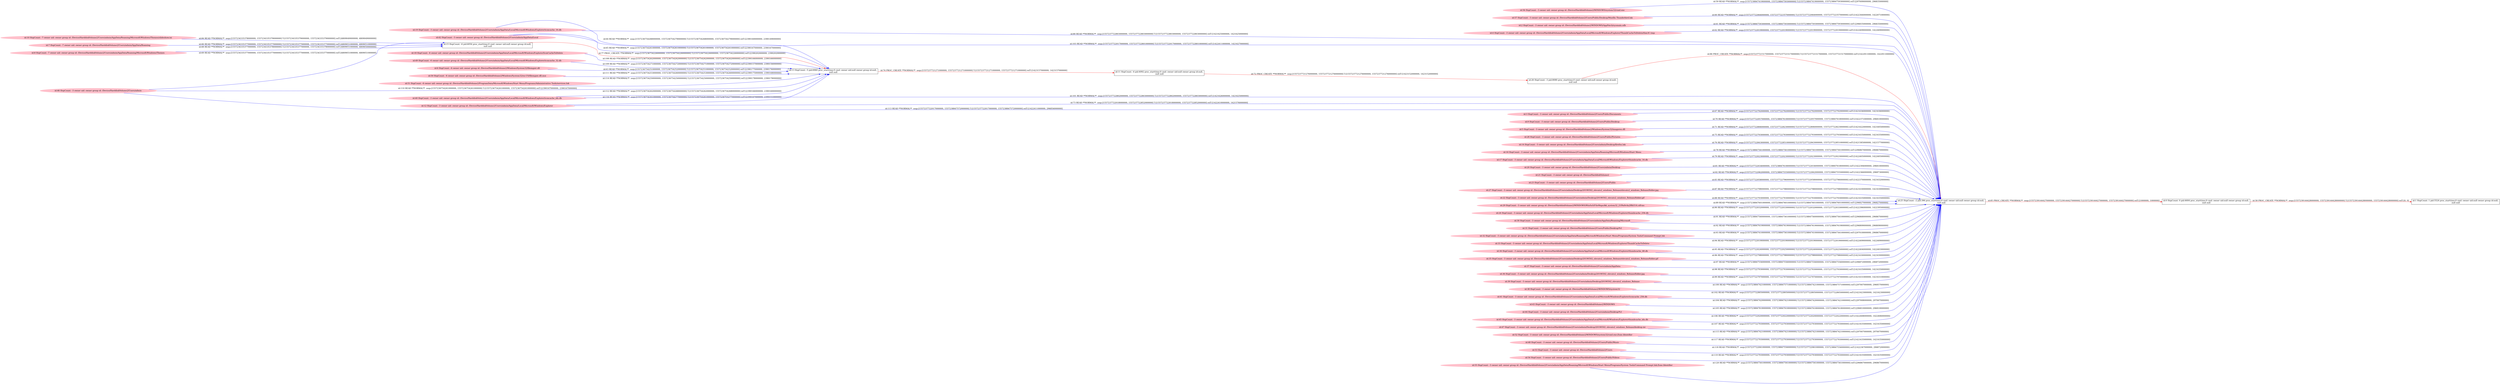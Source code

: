 digraph  {
rankdir=LR
"0"[color=black,label="id:0 HopCount: 0 pid:4604 proc_starttime:0 cmd: owner uid:null owner group id:null,\n null null", shape=box,style=solid];
"1"[color=black,label="id:1 HopCount: 1 pid:5524 proc_starttime:0 cmd: owner uid:null owner group id:null,\n null null", shape=box,style=solid];
"0" -> "1" [id=58,__obj="PROC_CREATE"color=red,label="id:58 PROC_CREATE **NORMAL**  seqs:[1557239144428000000, 1557239144428000000] T:[1557239144428000000, 1557239144428000000] relT:[0, 0]",style=solid];
"56"[color=pink,label="id:56 HopCount: -3 owner uid: owner group id: /Device/HarddiskVolume2/WINDOWS/system32/cmd.exe ", shape=oval,style=filled];
"25"[color=black,label="id:25 HopCount: -2 pid:396 proc_starttime:0 cmd: owner uid:null owner group id:null,\n null null", shape=box,style=solid];
"56" -> "25" [id=59,__obj="READ"color=blue,label="id:59 READ **NORMAL**  seqs:[1557238847419000000, 1557238847593000000] T:[1557238847419000000, 1557238847593000000] relT:[297009000000, 296835000000]",style=solid];
"57"[color=pink,label="id:57 HopCount: -3 owner uid: owner group id: /Device/HarddiskVolume2/Users/Public/Desktop/Mozilla Thunderbird.lnk ", shape=oval,style=filled];
"57" -> "25" [id=60,__obj="READ"color=blue,label="id:60 READ **NORMAL**  seqs:[1557237722064000000, 1557237722357000000] T:[1557237722064000000, 1557237722357000000] relT:[1422364000000, 1422071000000]",style=solid];
"2"[color=pink,label="id:2 HopCount: -3 owner uid: owner group id: /Device/HarddiskVolume2/WINDOWS/AppPatch/sysmain.sdb ", shape=oval,style=filled];
"2" -> "25" [id=61,__obj="READ"color=blue,label="id:61 READ **NORMAL**  seqs:[1557238847593000000, 1557238847593000000] T:[1557238847593000000, 1557238847593000000] relT:[296835000000, 296835000000]",style=solid];
"4"[color=pink,label="id:4 HopCount: -3 owner uid: owner group id: /Device/HarddiskVolume2/Users/admin/AppData/Local/Microsoft/Windows/Explorer/ThumbCacheToDelete/thm3C.tmp ", shape=oval,style=filled];
"4" -> "25" [id=62,__obj="READ"color=blue,label="id:62 READ **NORMAL**  seqs:[1557237722019000000, 1557237722019000000] T:[1557237722019000000, 1557237722019000000] relT:[1422409000000, 1422409000000]",style=solid];
"6"[color=pink,label="id:6 HopCount: -6 owner uid: owner group id: /Device/HarddiskVolume2/Windows/System32/filemgmt.dll ", shape=oval,style=filled];
"13"[color=black,label="id:13 HopCount: -5 pid:6960 proc_starttime:0 cmd: owner uid:null owner group id:null,\n null null", shape=box,style=solid];
"6" -> "13" [id=63,__obj="READ"color=blue,label="id:63 READ **NORMAL**  seqs:[1557236754251000000, 1557236754252000000] T:[1557236754251000000, 1557236754252000000] relT:[2390177000000, 2390176000000]",style=solid];
"19"[color=pink,label="id:19 HopCount: -3 owner uid: owner group id: /Device/HarddiskVolume2/Users/admin/AppData/Local/Microsoft/Windows/Explorer/iconcache_16.db ", shape=oval,style=filled];
"19" -> "13" [id=64,__obj="READ"color=blue,label="id:64 READ **NORMAL**  seqs:[1557236754268000000, 1557236754279000000] T:[1557236754268000000, 1557236754279000000] relT:[2390160000000, 2390149000000]",style=solid];
"42"[color=pink,label="id:42 HopCount: -3 owner uid: owner group id: /Device/HarddiskVolume2/Users/admin/AppData/Local ", shape=oval,style=filled];
"42" -> "13" [id=65,__obj="READ"color=blue,label="id:65 READ **NORMAL**  seqs:[1557236754261000000, 1557236754261000000] T:[1557236754261000000, 1557236754261000000] relT:[2390167000000, 2390167000000]",style=solid];
"7"[color=pink,label="id:7 HopCount: -7 owner uid: owner group id: /Device/HarddiskVolume2/Users/admin/AppData/Roaming ", shape=oval,style=filled];
"15"[color=black,label="id:15 HopCount: -6 pid:6056 proc_starttime:0 cmd: owner uid:null owner group id:null,\n null null", shape=box,style=solid];
"7" -> "15" [id=66,__obj="READ"color=blue,label="id:66 READ **NORMAL**  seqs:[1557234335377000000, 1557234335377000000] T:[1557234335377000000, 1557234335377000000] relT:[4809051000000, 4809051000000]",style=solid];
"3"[color=pink,label="id:3 HopCount: -3 owner uid: owner group id: /Device/HarddiskVolume2/Users/Public/Documents ", shape=oval,style=filled];
"3" -> "25" [id=67,__obj="READ"color=blue,label="id:67 READ **NORMAL**  seqs:[1557237722792000000, 1557237722792000000] T:[1557237722792000000, 1557237722792000000] relT:[1421636000000, 1421636000000]",style=solid];
"8"[color=pink,label="id:8 HopCount: -7 owner uid: owner group id: /Device/HarddiskVolume2/Users/admin/AppData/Roaming/Microsoft/Windows/Themes ", shape=oval,style=filled];
"8" -> "15" [id=68,__obj="READ"color=blue,label="id:68 READ **NORMAL**  seqs:[1557234335377000000, 1557234335378000000] T:[1557234335377000000, 1557234335378000000] relT:[4809051000000, 4809050000000]",style=solid];
"46"[color=pink,label="id:46 HopCount: -3 owner uid: owner group id: /Device/HarddiskVolume2/Users/admin ", shape=oval,style=filled];
"46" -> "15" [id=69,__obj="READ"color=blue,label="id:69 READ **NORMAL**  seqs:[1557234335377000000, 1557234335377000000] T:[1557234335377000000, 1557234335377000000] relT:[4809051000000, 4809051000000]",style=solid];
"9"[color=pink,label="id:9 HopCount: -3 owner uid: owner group id: /Device/HarddiskVolume2/Users/Public/Desktop ", shape=oval,style=filled];
"9" -> "25" [id=70,__obj="READ"color=blue,label="id:70 READ **NORMAL**  seqs:[1557237722057000000, 1557238847618000000] T:[1557237722057000000, 1557238847618000000] relT:[1422371000000, 296810000000]",style=solid];
"5"[color=pink,label="id:5 HopCount: -3 owner uid: owner group id: /Device/HarddiskVolume2/Windows/System32/imageres.dll ", shape=oval,style=filled];
"5" -> "25" [id=71,__obj="READ"color=blue,label="id:71 READ **NORMAL**  seqs:[1557237722806000000, 1557237722823000000] T:[1557237722806000000, 1557237722823000000] relT:[1421622000000, 1421605000000]",style=solid];
"11"[color=black,label="id:11 HopCount: -4 pid:4092 proc_starttime:0 cmd: owner uid:null owner group id:null,\n null null", shape=box,style=solid];
"26"[color=black,label="id:26 HopCount: -3 pid:8080 proc_starttime:0 cmd: owner uid:null owner group id:null,\n null null", shape=box,style=solid];
"11" -> "26" [id=72,__obj="PROC_CREATE"color=red,label="id:72 PROC_CREATE **NORMAL**  seqs:[1557237721276000000, 1557237721276000000] T:[1557237721276000000, 1557237721276000000] relT:[1423152000000, 1423152000000]",style=solid];
"12"[color=pink,label="id:12 HopCount: -3 owner uid: owner group id: /Device/HarddiskVolume2/Users/admin/AppData/Local/Microsoft/Windows/Explorer ", shape=oval,style=filled];
"12" -> "25" [id=73,__obj="READ"color=blue,label="id:73 READ **NORMAL**  seqs:[1557237722018000000, 1557237722852000000] T:[1557237722018000000, 1557237722852000000] relT:[1422410000000, 1421576000000]",style=solid];
"13" -> "11" [id=74,__obj="PROC_CREATE"color=red,label="id:74 PROC_CREATE **NORMAL**  seqs:[1557237721271000000, 1557237721271000000] T:[1557237721271000000, 1557237721271000000] relT:[1423157000000, 1423157000000]",style=solid];
"28"[color=pink,label="id:28 HopCount: -3 owner uid: owner group id: /Device/HarddiskVolume2/Users/Public/Pictures ", shape=oval,style=filled];
"28" -> "25" [id=75,__obj="READ"color=blue,label="id:75 READ **NORMAL**  seqs:[1557237722793000000, 1557237722793000000] T:[1557237722793000000, 1557237722793000000] relT:[1421635000000, 1421635000000]",style=solid];
"14"[color=pink,label="id:14 HopCount: -3 owner uid: owner group id: /Device/HarddiskVolume2/Users/admin/Desktop/firefox.lnk ", shape=oval,style=filled];
"14" -> "25" [id=76,__obj="READ"color=blue,label="id:76 READ **NORMAL**  seqs:[1557237722843000000, 1557237722851000000] T:[1557237722843000000, 1557237722851000000] relT:[1421585000000, 1421577000000]",style=solid];
"15" -> "13" [id=77,__obj="PROC_CREATE"color=red,label="id:77 PROC_CREATE **NORMAL**  seqs:[1557236754226000000, 1557236754226000000] T:[1557236754226000000, 1557236754226000000] relT:[2390202000000, 2390202000000]",style=solid];
"16"[color=pink,label="id:16 HopCount: -3 owner uid: owner group id: /Device/HarddiskVolume2/Users/admin/AppData/Roaming/Microsoft/Windows/Start Menu ", shape=oval,style=filled];
"16" -> "25" [id=78,__obj="READ"color=blue,label="id:78 READ **NORMAL**  seqs:[1557238847561000000, 1557238847561000000] T:[1557238847561000000, 1557238847561000000] relT:[296867000000, 296867000000]",style=solid];
"17"[color=pink,label="id:17 HopCount: -3 owner uid: owner group id: /Device/HarddiskVolume2/Users/admin/AppData/Local/Microsoft/Windows/Explorer/thumbcache_16.db ", shape=oval,style=filled];
"17" -> "25" [id=79,__obj="READ"color=blue,label="id:79 READ **NORMAL**  seqs:[1557237722023000000, 1557237722023000000] T:[1557237722023000000, 1557237722023000000] relT:[1422405000000, 1422405000000]",style=solid];
"19" -> "25" [id=80,__obj="READ"color=blue,label="id:80 READ **NORMAL**  seqs:[1557237722803000000, 1557237722803000000] T:[1557237722803000000, 1557237722803000000] relT:[1421625000000, 1421625000000]",style=solid];
"20"[color=pink,label="id:20 HopCount: -3 owner uid: owner group id: /Device/HarddiskVolume2/Users/admin/Desktop ", shape=oval,style=filled];
"20" -> "25" [id=81,__obj="READ"color=blue,label="id:81 READ **NORMAL**  seqs:[1557237722034000000, 1557238847618000000] T:[1557237722034000000, 1557238847618000000] relT:[1422394000000, 296810000000]",style=solid];
"21"[color=pink,label="id:21 HopCount: -3 owner uid: owner group id: /Device/HarddiskVolume2 ", shape=oval,style=filled];
"21" -> "25" [id=82,__obj="READ"color=blue,label="id:82 READ **NORMAL**  seqs:[1557237722062000000, 1557238847555000000] T:[1557237722062000000, 1557238847555000000] relT:[1422366000000, 296873000000]",style=solid];
"23"[color=pink,label="id:23 HopCount: -3 owner uid: owner group id: /Device/HarddiskVolume2/Users/Public ", shape=oval,style=filled];
"23" -> "25" [id=83,__obj="READ"color=blue,label="id:83 READ **NORMAL**  seqs:[1557237722058000000, 1557237722796000000] T:[1557237722058000000, 1557237722796000000] relT:[1422370000000, 1421632000000]",style=solid];
"10"[color=pink,label="id:10 HopCount: -7 owner uid: owner group id: /Device/HarddiskVolume2/Users/admin/AppData/Roaming/Microsoft/Windows/Themes/slideshow.ini ", shape=oval,style=filled];
"10" -> "15" [id=84,__obj="READ"color=blue,label="id:84 READ **NORMAL**  seqs:[1557234335378000000, 1557234335379000000] T:[1557234335379000000, 1557234335379000000] relT:[4809049000000, 4809049000000]",style=solid];
"25" -> "0" [id=85,__obj="PROC_CREATE"color=red,label="id:85 PROC_CREATE **NORMAL**  seqs:[1557239144427000000, 1557239144427000000] T:[1557239144427000000, 1557239144427000000] relT:[1000000, 1000000]",style=solid];
"26" -> "25" [id=86,__obj="PROC_CREATE"color=red,label="id:86 PROC_CREATE **NORMAL**  seqs:[1557237721517000000, 1557237721517000000] T:[1557237721517000000, 1557237721517000000] relT:[1422911000000, 1422911000000]",style=solid];
"27"[color=pink,label="id:27 HopCount: -3 owner uid: owner group id: /Device/HarddiskVolume2/Users/admin/Desktop/20190502_elevate2_windows_Release/elevate2_windows_Release/folder.jpg ", shape=oval,style=filled];
"27" -> "25" [id=87,__obj="READ"color=blue,label="id:87 READ **NORMAL**  seqs:[1557237722798000000, 1557237722798000000] T:[1557237722798000000, 1557237722798000000] relT:[1421630000000, 1421630000000]",style=solid];
"22"[color=pink,label="id:22 HopCount: -3 owner uid: owner group id: /Device/HarddiskVolume2/Users/admin/Desktop/20190502_elevate2_windows_Release/folder.gif ", shape=oval,style=filled];
"22" -> "25" [id=88,__obj="READ"color=blue,label="id:88 READ **NORMAL**  seqs:[1557237722793000000, 1557237722793000000] T:[1557237722793000000, 1557237722793000000] relT:[1421635000000, 1421635000000]",style=solid];
"29"[color=pink,label="id:29 HopCount: -3 owner uid: owner group id: /Device/HarddiskVolume2/WINDOWS/WinSxS/FileMaps/$$_system32_21f9a9c4a2f8b514.cdf-ms ", shape=oval,style=filled];
"29" -> "25" [id=89,__obj="READ"color=blue,label="id:89 READ **NORMAL**  seqs:[1557238847601000000, 1557238847601000000] T:[1557238847601000000, 1557238847601000000] relT:[296827000000, 296827000000]",style=solid];
"24"[color=pink,label="id:24 HopCount: -3 owner uid: owner group id: /Device/HarddiskVolume2/Users/admin/AppData/Local/Microsoft/Windows/Explorer/thumbcache_256.db ", shape=oval,style=filled];
"24" -> "25" [id=90,__obj="READ"color=blue,label="id:90 READ **NORMAL**  seqs:[1557237722032000000, 1557237722033000000] T:[1557237722032000000, 1557237722033000000] relT:[1422396000000, 1422395000000]",style=solid];
"30"[color=pink,label="id:30 HopCount: -3 owner uid: owner group id: /Device/HarddiskVolume2/Users/admin/AppData/Roaming/Microsoft ", shape=oval,style=filled];
"30" -> "25" [id=91,__obj="READ"color=blue,label="id:91 READ **NORMAL**  seqs:[1557238847560000000, 1557238847561000000] T:[1557238847560000000, 1557238847561000000] relT:[296868000000, 296867000000]",style=solid];
"31"[color=pink,label="id:31 HopCount: -3 owner uid: owner group id: /Device/HarddiskVolume2/Users/Public/Desktop/%1 ", shape=oval,style=filled];
"31" -> "25" [id=92,__obj="READ"color=blue,label="id:92 READ **NORMAL**  seqs:[1557238847619000000, 1557238847619000000] T:[1557238847619000000, 1557238847619000000] relT:[296809000000, 296809000000]",style=solid];
"32"[color=pink,label="id:32 HopCount: -3 owner uid: owner group id: /Device/HarddiskVolume2/Users/admin/AppData/Roaming/Microsoft/Windows/Start Menu/Programs/System Tools/Command Prompt.lnk ", shape=oval,style=filled];
"32" -> "25" [id=93,__obj="READ"color=blue,label="id:93 READ **NORMAL**  seqs:[1557238847410000000, 1557238847561000000] T:[1557238847410000000, 1557238847561000000] relT:[297018000000, 296867000000]",style=solid];
"33"[color=pink,label="id:33 HopCount: -3 owner uid: owner group id: /Device/HarddiskVolume2/Users/admin/AppData/Local/Microsoft/Windows/Explorer/ThumbCacheToDelete ", shape=oval,style=filled];
"33" -> "25" [id=94,__obj="READ"color=blue,label="id:94 READ **NORMAL**  seqs:[1557237722019000000, 1557237722019000000] T:[1557237722019000000, 1557237722019000000] relT:[1422409000000, 1422409000000]",style=solid];
"34"[color=pink,label="id:34 HopCount: -3 owner uid: owner group id: /Device/HarddiskVolume2/Users/admin/AppData/Local/Microsoft/Windows/Explorer/thumbcache_48.db ", shape=oval,style=filled];
"34" -> "25" [id=95,__obj="READ"color=blue,label="id:95 READ **NORMAL**  seqs:[1557237722024000000, 1557237722025000000] T:[1557237722024000000, 1557237722025000000] relT:[1422404000000, 1422403000000]",style=solid];
"35"[color=pink,label="id:35 HopCount: -3 owner uid: owner group id: /Device/HarddiskVolume2/Users/admin/Desktop/20190502_elevate2_windows_Release/elevate2_windows_Release/folder.gif ", shape=oval,style=filled];
"35" -> "25" [id=96,__obj="READ"color=blue,label="id:96 READ **NORMAL**  seqs:[1557237722798000000, 1557237722798000000] T:[1557237722798000000, 1557237722798000000] relT:[1421630000000, 1421630000000]",style=solid];
"37"[color=pink,label="id:37 HopCount: -3 owner uid: owner group id: /Device/HarddiskVolume2/Users/admin/AppData ", shape=oval,style=filled];
"37" -> "25" [id=97,__obj="READ"color=blue,label="id:97 READ **NORMAL**  seqs:[1557238847556000000, 1557238847556000000] T:[1557238847556000000, 1557238847556000000] relT:[296872000000, 296872000000]",style=solid];
"36"[color=pink,label="id:36 HopCount: -3 owner uid: owner group id: /Device/HarddiskVolume2/Users/admin/Desktop/20190502_elevate2_windows_Release/folder.jpg ", shape=oval,style=filled];
"36" -> "25" [id=98,__obj="READ"color=blue,label="id:98 READ **NORMAL**  seqs:[1557237722793000000, 1557237722793000000] T:[1557237722793000000, 1557237722793000000] relT:[1421635000000, 1421635000000]",style=solid];
"39"[color=pink,label="id:39 HopCount: -3 owner uid: owner group id: /Device/HarddiskVolume2/Users/admin/Desktop/20190502_elevate2_windows_Release ", shape=oval,style=filled];
"39" -> "25" [id=99,__obj="READ"color=blue,label="id:99 READ **NORMAL**  seqs:[1557237722797000000, 1557237722797000000] T:[1557237722797000000, 1557237722797000000] relT:[1421631000000, 1421631000000]",style=solid];
"38"[color=pink,label="id:38 HopCount: -3 owner uid: owner group id: /Device/HarddiskVolume2/WINDOWS/system32 ", shape=oval,style=filled];
"38" -> "25" [id=100,__obj="READ"color=blue,label="id:100 READ **NORMAL**  seqs:[1557238847421000000, 1557238847571000000] T:[1557238847421000000, 1557238847571000000] relT:[297007000000, 296857000000]",style=solid];
"40"[color=pink,label="id:40 HopCount: -3 owner uid: owner group id: /Device/HarddiskVolume2/Users/admin/AppData/Local/Microsoft/Windows/Explorer/iconcache_idx.db ", shape=oval,style=filled];
"40" -> "25" [id=101,__obj="READ"color=blue,label="id:101 READ **NORMAL**  seqs:[1557237722802000000, 1557237722803000000] T:[1557237722802000000, 1557237722803000000] relT:[1421626000000, 1421625000000]",style=solid];
"41"[color=pink,label="id:41 HopCount: -3 owner uid: owner group id: /Device/HarddiskVolume2/Users/admin/AppData/Local/Microsoft/Windows/Explorer/iconcache_256.db ", shape=oval,style=filled];
"41" -> "25" [id=102,__obj="READ"color=blue,label="id:102 READ **NORMAL**  seqs:[1557237722805000000, 1557237722805000000] T:[1557237722805000000, 1557237722805000000] relT:[1421623000000, 1421623000000]",style=solid];
"42" -> "25" [id=103,__obj="READ"color=blue,label="id:103 READ **NORMAL**  seqs:[1557237722017000000, 1557237722801000000] T:[1557237722017000000, 1557237722801000000] relT:[1422411000000, 1421627000000]",style=solid];
"43"[color=pink,label="id:43 HopCount: -3 owner uid: owner group id: /Device/HarddiskVolume2/WINDOWS ", shape=oval,style=filled];
"43" -> "25" [id=104,__obj="READ"color=blue,label="id:104 READ **NORMAL**  seqs:[1557238847420000000, 1557238847421000000] T:[1557238847420000000, 1557238847421000000] relT:[297008000000, 297007000000]",style=solid];
"44"[color=pink,label="id:44 HopCount: -3 owner uid: owner group id: /Device/HarddiskVolume2/Users/admin/Desktop/%1 ", shape=oval,style=filled];
"44" -> "25" [id=105,__obj="READ"color=blue,label="id:105 READ **NORMAL**  seqs:[1557238847618000000, 1557238847618000000] T:[1557238847618000000, 1557238847618000000] relT:[296810000000, 296810000000]",style=solid];
"45"[color=pink,label="id:45 HopCount: -3 owner uid: owner group id: /Device/HarddiskVolume2/Users/admin/AppData/Local/Microsoft/Windows/Explorer/thumbcache_idx.db ", shape=oval,style=filled];
"45" -> "25" [id=106,__obj="READ"color=blue,label="id:106 READ **NORMAL**  seqs:[1557237722020000000, 1557237722022000000] T:[1557237722020000000, 1557237722022000000] relT:[1422408000000, 1422406000000]",style=solid];
"47"[color=pink,label="id:47 HopCount: -3 owner uid: owner group id: /Device/HarddiskVolume2/Users/admin/Desktop/20190502_elevate2_windows_Release/desktop.ini ", shape=oval,style=filled];
"47" -> "25" [id=107,__obj="READ"color=blue,label="id:107 READ **NORMAL**  seqs:[1557237722793000000, 1557237722793000000] T:[1557237722793000000, 1557237722793000000] relT:[1421635000000, 1421635000000]",style=solid];
"18"[color=pink,label="id:18 HopCount: -6 owner uid: owner group id: /Device/HarddiskVolume2/Users/admin/AppData/Local/Microsoft/Windows/Explorer/IconCacheToDelete ", shape=oval,style=filled];
"18" -> "13" [id=108,__obj="READ"color=blue,label="id:108 READ **NORMAL**  seqs:[1557236754262000000, 1557236754262000000] T:[1557236754262000000, 1557236754262000000] relT:[2390166000000, 2390166000000]",style=solid];
"49"[color=pink,label="id:49 HopCount: -6 owner uid: owner group id: /Device/HarddiskVolume2/Users/admin/AppData/Local/Microsoft/Windows/Explorer/iconcache_32.db ", shape=oval,style=filled];
"49" -> "13" [id=109,__obj="READ"color=blue,label="id:109 READ **NORMAL**  seqs:[1557236754271000000, 1557236754272000000] T:[1557236754271000000, 1557236754272000000] relT:[2390157000000, 2390156000000]",style=solid];
"46" -> "13" [id=110,__obj="READ"color=blue,label="id:110 READ **NORMAL**  seqs:[1557236754261000000, 1557236754261000000] T:[1557236754261000000, 1557236754261000000] relT:[2390167000000, 2390167000000]",style=solid];
"50"[color=pink,label="id:50 HopCount: -6 owner uid: owner group id: /Device/HarddiskVolume2/Windows/System32/en-US/filemgmt.dll.mui ", shape=oval,style=filled];
"50" -> "13" [id=111,__obj="READ"color=blue,label="id:111 READ **NORMAL**  seqs:[1557236754253000000, 1557236754260000000] T:[1557236754253000000, 1557236754260000000] relT:[2390175000000, 2390168000000]",style=solid];
"40" -> "13" [id=112,__obj="READ"color=blue,label="id:112 READ **NORMAL**  seqs:[1557236754262000000, 1557236754268000000] T:[1557236754262000000, 1557236754268000000] relT:[2390166000000, 2390160000000]",style=solid];
"46" -> "25" [id=113,__obj="READ"color=blue,label="id:113 READ **NORMAL**  seqs:[1557237722017000000, 1557238847572000000] T:[1557237722017000000, 1557238847572000000] relT:[1422411000000, 296856000000]",style=solid];
"51"[color=pink,label="id:51 HopCount: -6 owner uid: owner group id: /Device/HarddiskVolume2/ProgramData/Microsoft/Windows/Start Menu/Programs/Administrative Tools/services.lnk ", shape=oval,style=filled];
"51" -> "13" [id=114,__obj="READ"color=blue,label="id:114 READ **NORMAL**  seqs:[1557236754250000000, 1557236754250000000] T:[1557236754250000000, 1557236754250000000] relT:[2390178000000, 2390178000000]",style=solid];
"52"[color=pink,label="id:52 HopCount: -3 owner uid: owner group id: /Device/HarddiskVolume2/WINDOWS/system32/cmd.exe:Zone.Identifier ", shape=oval,style=filled];
"52" -> "25" [id=115,__obj="READ"color=blue,label="id:115 READ **NORMAL**  seqs:[1557238847421000000, 1557238847421000000] T:[1557238847421000000, 1557238847421000000] relT:[297007000000, 297007000000]",style=solid];
"12" -> "13" [id=116,__obj="READ"color=blue,label="id:116 READ **NORMAL**  seqs:[1557236754261000000, 1557236754277000000] T:[1557236754261000000, 1557236754277000000] relT:[2390167000000, 2390151000000]",style=solid];
"48"[color=pink,label="id:48 HopCount: -3 owner uid: owner group id: /Device/HarddiskVolume2/Users/Public/Music ", shape=oval,style=filled];
"48" -> "25" [id=117,__obj="READ"color=blue,label="id:117 READ **NORMAL**  seqs:[1557237722793000000, 1557237722793000000] T:[1557237722793000000, 1557237722793000000] relT:[1421635000000, 1421635000000]",style=solid];
"53"[color=pink,label="id:53 HopCount: -3 owner uid: owner group id: /Device/HarddiskVolume2/Users ", shape=oval,style=filled];
"53" -> "25" [id=118,__obj="READ"color=blue,label="id:118 READ **NORMAL**  seqs:[1557237722061000000, 1557238847556000000] T:[1557237722061000000, 1557238847556000000] relT:[1422367000000, 296872000000]",style=solid];
"54"[color=pink,label="id:54 HopCount: -3 owner uid: owner group id: /Device/HarddiskVolume2/Users/Public/Videos ", shape=oval,style=filled];
"54" -> "25" [id=119,__obj="READ"color=blue,label="id:119 READ **NORMAL**  seqs:[1557237722793000000, 1557237722793000000] T:[1557237722793000000, 1557237722793000000] relT:[1421635000000, 1421635000000]",style=solid];
"55"[color=pink,label="id:55 HopCount: -3 owner uid: owner group id: /Device/HarddiskVolume2/Users/admin/AppData/Roaming/Microsoft/Windows/Start Menu/Programs/System Tools/Command Prompt.lnk:Zone.Identifier ", shape=oval,style=filled];
"55" -> "25" [id=120,__obj="READ"color=blue,label="id:120 READ **NORMAL**  seqs:[1557238847561000000, 1557238847561000000] T:[1557238847561000000, 1557238847561000000] relT:[296867000000, 296867000000]",style=solid];
}